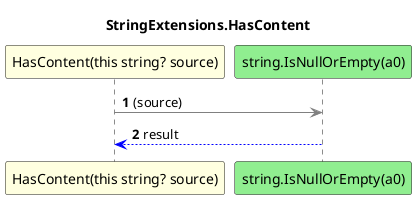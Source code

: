 @startuml StringExtensions.HasContent
title StringExtensions.HasContent
participant "HasContent(this string? source)" as HasContent_p0 #LightYellow
participant "string.IsNullOrEmpty(a0)" as string_IsNullOrEmpty_a0 #LightGreen
autonumber
HasContent_p0 -[#grey]> string_IsNullOrEmpty_a0 : (source)
string_IsNullOrEmpty_a0 -[#blue]-> HasContent_p0 : result
@enduml

